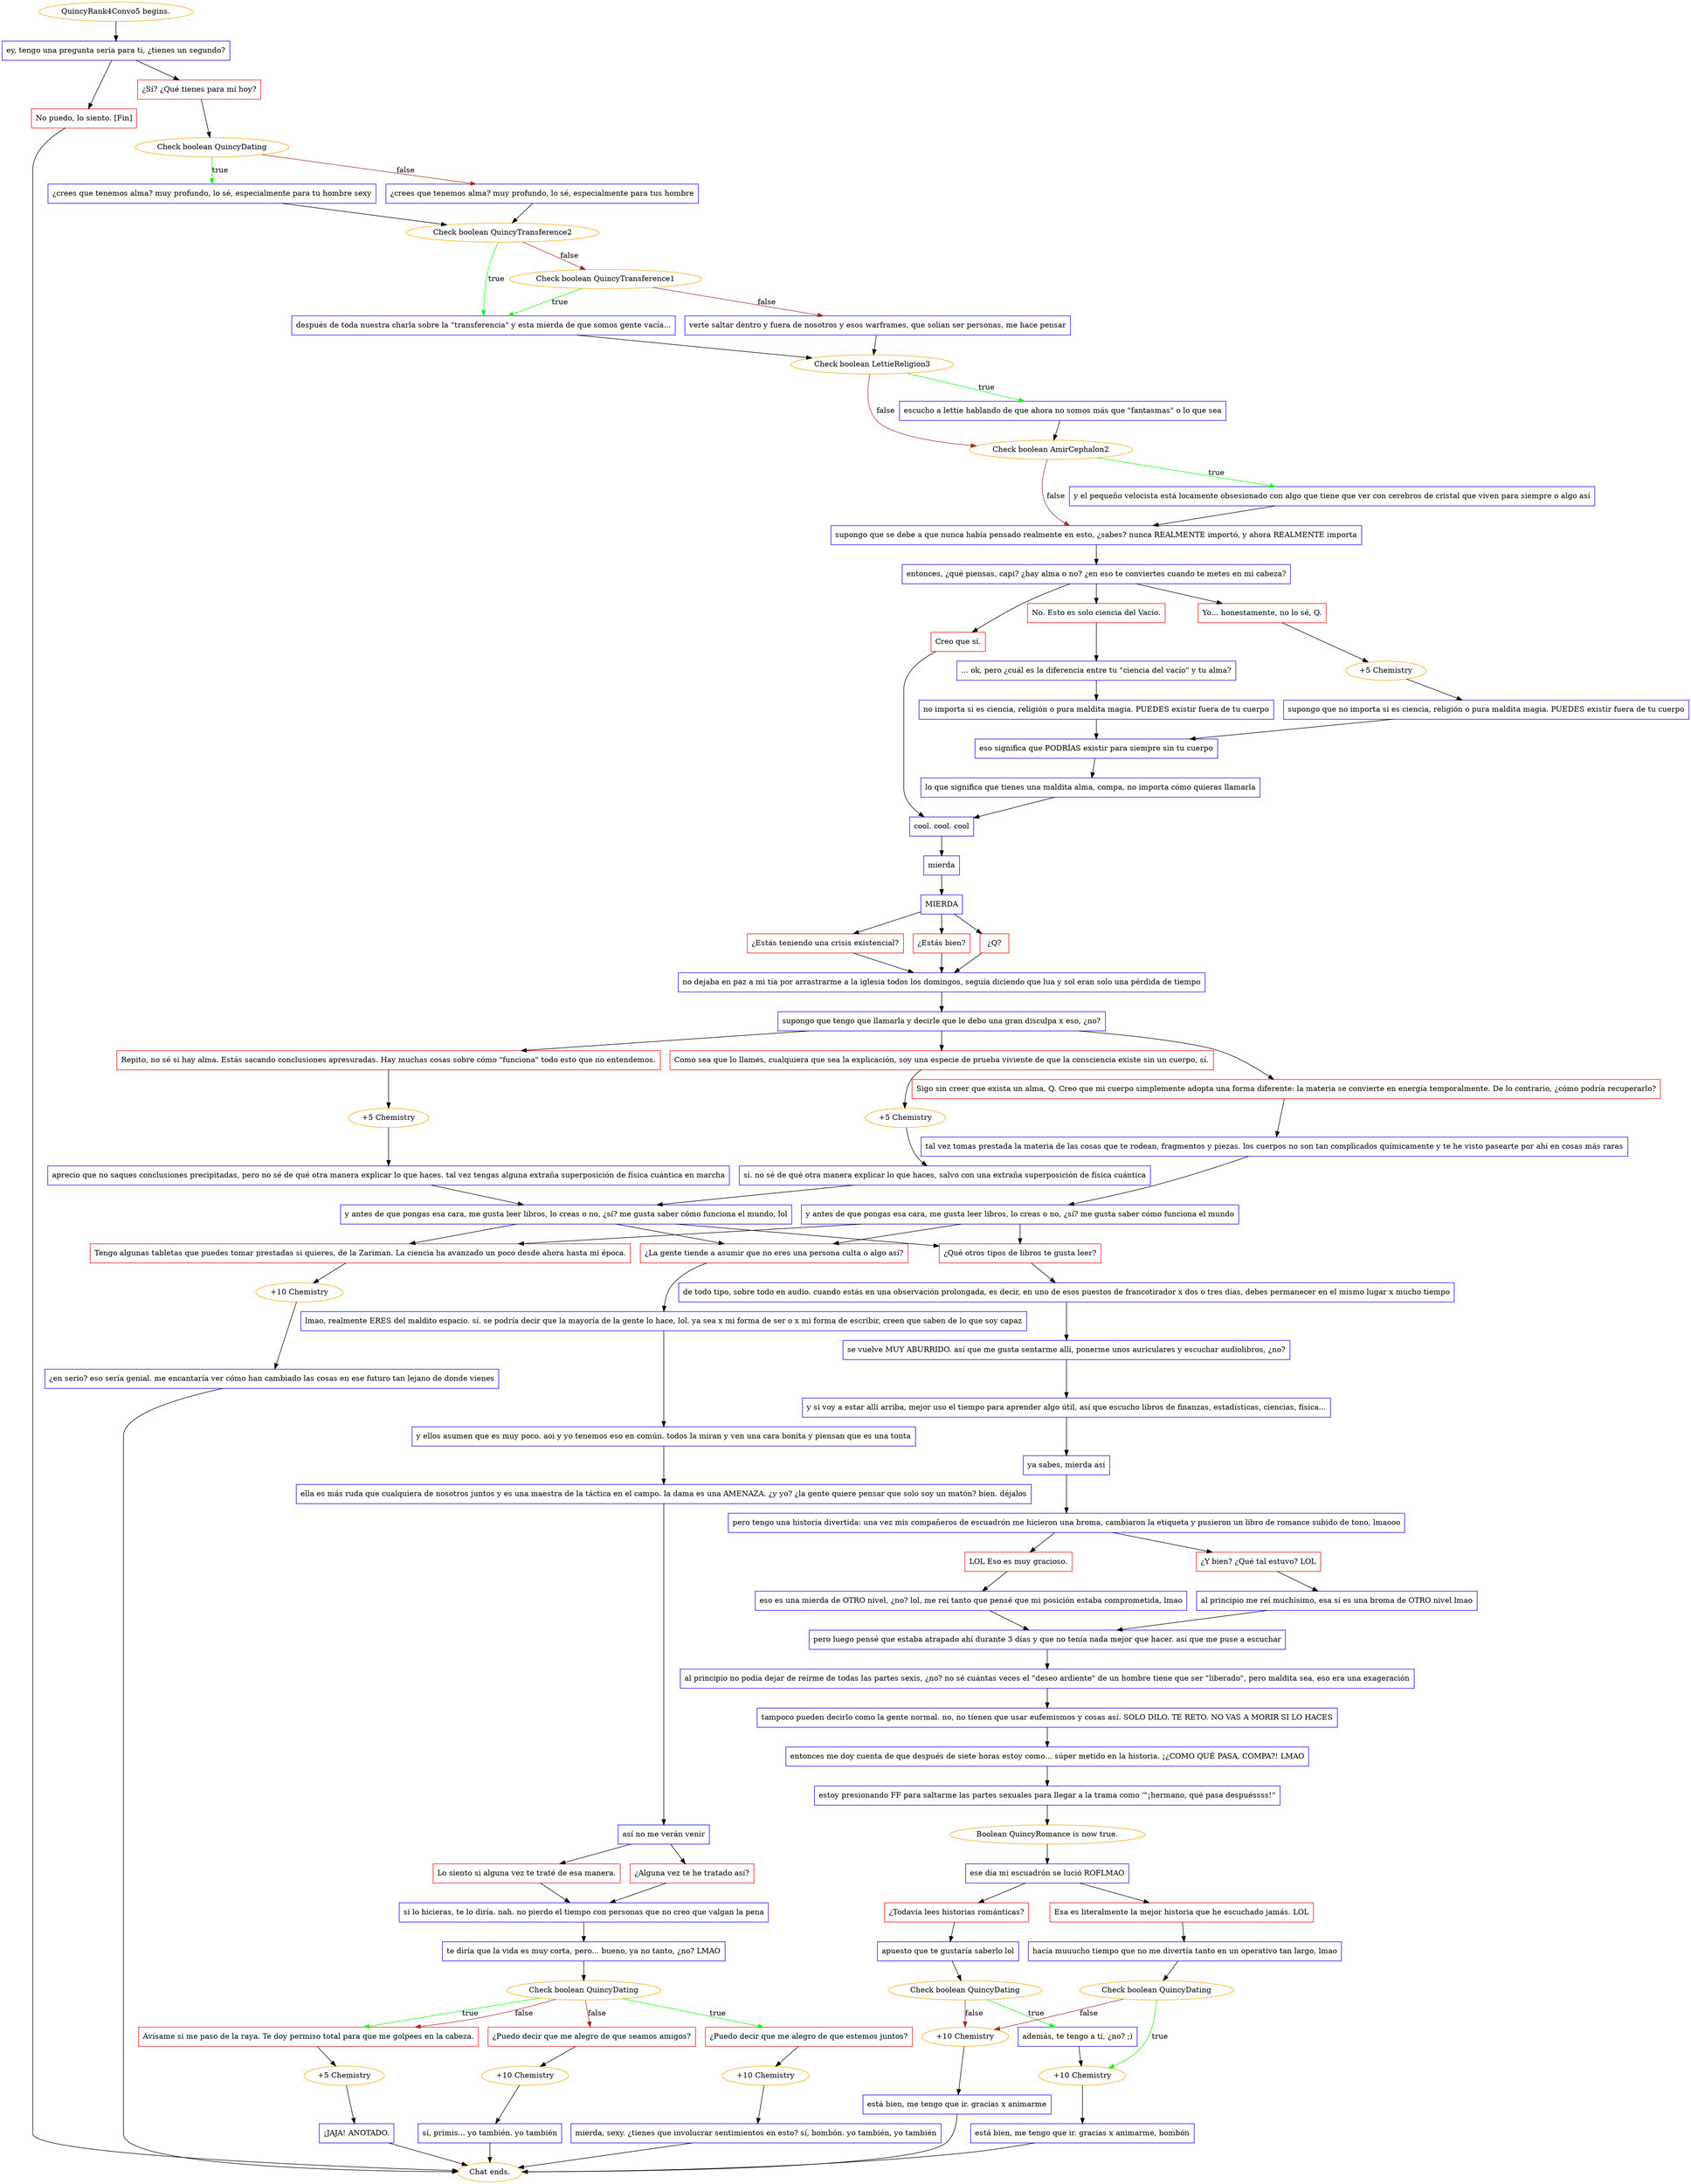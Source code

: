 digraph {
	"QuincyRank4Convo5 begins." [color=orange];
		"QuincyRank4Convo5 begins." -> j1029721307;
	j1029721307 [label="ey, tengo una pregunta seria para ti, ¿tienes un segundo?",shape=box,color=blue];
		j1029721307 -> j605563490;
		j1029721307 -> j2984107698;
	j605563490 [label="¿Sí? ¿Qué tienes para mí hoy?",shape=box,color=red];
		j605563490 -> j3530100524;
	j2984107698 [label="No puedo, lo siento. [Fin]",shape=box,color=red];
		j2984107698 -> "Chat ends.";
	j3530100524 [label="Check boolean QuincyDating",color=orange];
		j3530100524 -> j3629428757 [label=true,color=green];
		j3530100524 -> j1414011991 [label=false,color=brown];
	"Chat ends." [color=orange];
	j3629428757 [label="¿crees que tenemos alma? muy profundo, lo sé, especialmente para tu hombre sexy",shape=box,color=blue];
		j3629428757 -> j259806786;
	j1414011991 [label="¿crees que tenemos alma? muy profundo, lo sé, especialmente para tus hombre",shape=box,color=blue];
		j1414011991 -> j259806786;
	j259806786 [label="Check boolean QuincyTransference2",color=orange];
		j259806786 -> j1450554356 [label=true,color=green];
		j259806786 -> j1149771852 [label=false,color=brown];
	j1450554356 [label="después de toda nuestra charla sobre la \"transferencia\" y esta mierda de que somos gente vacía...",shape=box,color=blue];
		j1450554356 -> j2783557560;
	j1149771852 [label="Check boolean QuincyTransference1",color=orange];
		j1149771852 -> j1450554356 [label=true,color=green];
		j1149771852 -> j1819722836 [label=false,color=brown];
	j2783557560 [label="Check boolean LettieReligion3",color=orange];
		j2783557560 -> j75553760 [label=true,color=green];
		j2783557560 -> j1211153634 [label=false,color=brown];
	j1819722836 [label="verte saltar dentro y fuera de nosotros y esos warframes, que solían ser personas, me hace pensar",shape=box,color=blue];
		j1819722836 -> j2783557560;
	j75553760 [label="escucho a lettie hablando de que ahora no somos más que \"fantasmas\" o lo que sea",shape=box,color=blue];
		j75553760 -> j1211153634;
	j1211153634 [label="Check boolean AmirCephalon2",color=orange];
		j1211153634 -> j2679204088 [label=true,color=green];
		j1211153634 -> j2547016978 [label=false,color=brown];
	j2679204088 [label="y el pequeño velocista está locamente obsesionado con algo que tiene que ver con cerebros de cristal que viven para siempre o algo así",shape=box,color=blue];
		j2679204088 -> j2547016978;
	j2547016978 [label="supongo que se debe a que nunca había pensado realmente en esto, ¿sabes? nunca REALMENTE importó, y ahora REALMENTE importa",shape=box,color=blue];
		j2547016978 -> j12138177;
	j12138177 [label="entonces, ¿qué piensas, capi? ¿hay alma o no? ¿en eso te conviertes cuando te metes en mi cabeza?",shape=box,color=blue];
		j12138177 -> j2486137921;
		j12138177 -> j1794031136;
		j12138177 -> j4110955844;
	j2486137921 [label="Creo que sí.",shape=box,color=red];
		j2486137921 -> j3932808777;
	j1794031136 [label="No. Esto es solo ciencia del Vacío.",shape=box,color=red];
		j1794031136 -> j869889088;
	j4110955844 [label="Yo... honestamente, no lo sé, Q.",shape=box,color=red];
		j4110955844 -> j1115914341;
	j3932808777 [label="cool. cool. cool",shape=box,color=blue];
		j3932808777 -> j1135339149;
	j869889088 [label="... ok, pero ¿cuál es la diferencia entre tu \"ciencia del vacío\" y tu alma?",shape=box,color=blue];
		j869889088 -> j3220620692;
	j1115914341 [label="+5 Chemistry",color=orange];
		j1115914341 -> j2574997081;
	j1135339149 [label="mierda",shape=box,color=blue];
		j1135339149 -> j2626501220;
	j3220620692 [label="no importa si es ciencia, religión o pura maldita magia. PUEDES existir fuera de tu cuerpo",shape=box,color=blue];
		j3220620692 -> j3722747105;
	j2574997081 [label="supongo que no importa si es ciencia, religión o pura maldita magia. PUEDES existir fuera de tu cuerpo",shape=box,color=blue];
		j2574997081 -> j3722747105;
	j2626501220 [label="MIERDA",shape=box,color=blue];
		j2626501220 -> j106918609;
		j2626501220 -> j4185115769;
		j2626501220 -> j3745592717;
	j3722747105 [label="eso significa que PODRÍAS existir para siempre sin tu cuerpo",shape=box,color=blue];
		j3722747105 -> j745652156;
	j106918609 [label="¿Estás teniendo una crisis existencial?",shape=box,color=red];
		j106918609 -> j1233037911;
	j4185115769 [label="¿Estás bien?",shape=box,color=red];
		j4185115769 -> j1233037911;
	j3745592717 [label="¿Q?",shape=box,color=red];
		j3745592717 -> j1233037911;
	j745652156 [label="lo que significa que tienes una maldita alma, compa, no importa cómo quieras llamarla",shape=box,color=blue];
		j745652156 -> j3932808777;
	j1233037911 [label="no dejaba en paz a mi tía por arrastrarme a la iglesia todos los domingos, seguía diciendo que lua y sol eran solo una pérdida de tiempo",shape=box,color=blue];
		j1233037911 -> j1296114527;
	j1296114527 [label="supongo que tengo que llamarla y decirle que le debo una gran disculpa x eso, ¿no?",shape=box,color=blue];
		j1296114527 -> j4041817196;
		j1296114527 -> j1876789079;
		j1296114527 -> j3744591060;
	j4041817196 [label="Como sea que lo llames, cualquiera que sea la explicación, soy una especie de prueba viviente de que la consciencia existe sin un cuerpo, sí.",shape=box,color=red];
		j4041817196 -> j4127681120;
	j1876789079 [label="Repito, no sé si hay alma. Estás sacando conclusiones apresuradas. Hay muchas cosas sobre cómo \"funciona\" todo esto que no entendemos.",shape=box,color=red];
		j1876789079 -> j1893391799;
	j3744591060 [label="Sigo sin creer que exista un alma, Q. Creo que mi cuerpo simplemente adopta una forma diferente: la materia se convierte en energía temporalmente. De lo contrario, ¿cómo podría recuperarlo?",shape=box,color=red];
		j3744591060 -> j1827965197;
	j4127681120 [label="+5 Chemistry",color=orange];
		j4127681120 -> j1975870306;
	j1893391799 [label="+5 Chemistry",color=orange];
		j1893391799 -> j1685790013;
	j1827965197 [label="tal vez tomas prestada la materia de las cosas que te rodean, fragmentos y piezas. los cuerpos no son tan complicados químicamente y te he visto pasearte por ahí en cosas más raras",shape=box,color=blue];
		j1827965197 -> j1409015806;
	j1975870306 [label="sí. no sé de qué otra manera explicar lo que haces, salvo con una extraña superposición de física cuántica",shape=box,color=blue];
		j1975870306 -> j305584828;
	j1685790013 [label="aprecio que no saques conclusiones precipitadas, pero no sé de qué otra manera explicar lo que haces. tal vez tengas alguna extraña superposición de física cuántica en marcha",shape=box,color=blue];
		j1685790013 -> j305584828;
	j1409015806 [label="y antes de que pongas esa cara, me gusta leer libros, lo creas o no, ¿sí? me gusta saber cómo funciona el mundo",shape=box,color=blue];
		j1409015806 -> j3686206545;
		j1409015806 -> j3432155692;
		j1409015806 -> j3062974174;
	j305584828 [label="y antes de que pongas esa cara, me gusta leer libros, lo creas o no, ¿sí? me gusta saber cómo funciona el mundo, lol",shape=box,color=blue];
		j305584828 -> j3686206545;
		j305584828 -> j3432155692;
		j305584828 -> j3062974174;
	j3686206545 [label="Tengo algunas tabletas que puedes tomar prestadas si quieres, de la Zariman. La ciencia ha avanzado un poco desde ahora hasta mi época.",shape=box,color=red];
		j3686206545 -> j1770205743;
	j3432155692 [label="¿Qué otros tipos de libros te gusta leer?",shape=box,color=red];
		j3432155692 -> j3408924275;
	j3062974174 [label="¿La gente tiende a asumir que no eres una persona culta o algo así?",shape=box,color=red];
		j3062974174 -> j3396444025;
	j1770205743 [label="+10 Chemistry",color=orange];
		j1770205743 -> j1987377782;
	j3408924275 [label="de todo tipo, sobre todo en audio. cuando estás en una observación prolongada, es decir, en uno de esos puestos de francotirador x dos o tres días, debes permanecer en el mismo lugar x mucho tiempo",shape=box,color=blue];
		j3408924275 -> j846056358;
	j3396444025 [label="lmao, realmente ERES del maldito espacio. sí. se podría decir que la mayoría de la gente lo hace, lol. ya sea x mi forma de ser o x mi forma de escribir, creen que saben de lo que soy capaz",shape=box,color=blue];
		j3396444025 -> j553056911;
	j1987377782 [label="¿en serio? eso sería genial. me encantaría ver cómo han cambiado las cosas en ese futuro tan lejano de donde vienes",shape=box,color=blue];
		j1987377782 -> "Chat ends.";
	j846056358 [label="se vuelve MUY ABURRIDO. así que me gusta sentarme allí, ponerme unos auriculares y escuchar audiolibros, ¿no?",shape=box,color=blue];
		j846056358 -> j2171172603;
	j553056911 [label="y ellos asumen que es muy poco. aoi y yo tenemos eso en común. todos la miran y ven una cara bonita y piensan que es una tonta",shape=box,color=blue];
		j553056911 -> j2353742868;
	j2171172603 [label="y si voy a estar allí arriba, mejor uso el tiempo para aprender algo útil, así que escucho libros de finanzas, estadísticas, ciencias, física...",shape=box,color=blue];
		j2171172603 -> j1250108712;
	j2353742868 [label="ella es más ruda que cualquiera de nosotros juntos y es una maestra de la táctica en el campo. la dama es una AMENAZA. ¿y yo? ¿la gente quiere pensar que solo soy un matón? bien. déjalos",shape=box,color=blue];
		j2353742868 -> j255624426;
	j1250108712 [label="ya sabes, mierda así",shape=box,color=blue];
		j1250108712 -> j1548881166;
	j255624426 [label="así no me verán venir",shape=box,color=blue];
		j255624426 -> j1728858621;
		j255624426 -> j3325107561;
	j1548881166 [label="pero tengo una historia divertida: una vez mis compañeros de escuadrón me hicieron una broma, cambiaron la etiqueta y pusieron un libro de romance subido de tono, lmaooo",shape=box,color=blue];
		j1548881166 -> j3711073030;
		j1548881166 -> j2985682638;
	j1728858621 [label="¿Alguna vez te he tratado así?",shape=box,color=red];
		j1728858621 -> j536542368;
	j3325107561 [label="Lo siento si alguna vez te traté de esa manera.",shape=box,color=red];
		j3325107561 -> j536542368;
	j3711073030 [label="LOL Eso es muy gracioso.",shape=box,color=red];
		j3711073030 -> j1814936470;
	j2985682638 [label="¿Y bien? ¿Qué tal estuvo? LOL",shape=box,color=red];
		j2985682638 -> j1150911593;
	j536542368 [label="si lo hicieras, te lo diría. nah. no pierdo el tiempo con personas que no creo que valgan la pena",shape=box,color=blue];
		j536542368 -> j440700053;
	j1814936470 [label="eso es una mierda de OTRO nivel, ¿no? lol, me reí tanto que pensé que mi posición estaba comprometida, lmao",shape=box,color=blue];
		j1814936470 -> j4209773817;
	j1150911593 [label="al principio me reí muchísimo, esa sí es una broma de OTRO nivel lmao",shape=box,color=blue];
		j1150911593 -> j4209773817;
	j440700053 [label="te diría que la vida es muy corta, pero... bueno, ya no tanto, ¿no? LMAO",shape=box,color=blue];
		j440700053 -> j2261954600;
	j4209773817 [label="pero luego pensé que estaba atrapado ahí durante 3 días y que no tenía nada mejor que hacer. así que me puse a escuchar",shape=box,color=blue];
		j4209773817 -> j3061939434;
	j2261954600 [label="Check boolean QuincyDating",color=orange];
		j2261954600 -> j833758734 [label=true,color=green];
		j2261954600 -> j2853541186 [label=true,color=green];
		j2261954600 -> j1713968665 [label=false,color=brown];
		j2261954600 -> j2853541186 [label=false,color=brown];
	j3061939434 [label="al principio no podía dejar de reírme de todas las partes sexis, ¿no? no sé cuántas veces el \"deseo ardiente\" de un hombre tiene que ser \"liberado\", pero maldita sea, eso era una exageración",shape=box,color=blue];
		j3061939434 -> j3921911396;
	j833758734 [label="¿Puedo decir que me alegro de que estemos juntos?",shape=box,color=red];
		j833758734 -> j2024459277;
	j2853541186 [label="Avísame si me paso de la raya. Te doy permiso total para que me golpees en la cabeza.",shape=box,color=red];
		j2853541186 -> j861825752;
	j1713968665 [label="¿Puedo decir que me alegro de que seamos amigos?",shape=box,color=red];
		j1713968665 -> j1431998165;
	j3921911396 [label="tampoco pueden decirlo como la gente normal. no, no tienen que usar eufemismos y cosas así. SOLO DILO. TE RETO. NO VAS A MORIR SI LO HACES",shape=box,color=blue];
		j3921911396 -> j3223330695;
	j2024459277 [label="+10 Chemistry",color=orange];
		j2024459277 -> j1014621019;
	j861825752 [label="+5 Chemistry",color=orange];
		j861825752 -> j157559558;
	j1431998165 [label="+10 Chemistry",color=orange];
		j1431998165 -> j65971534;
	j3223330695 [label="entonces me doy cuenta de que después de siete horas estoy como... súper metido en la historia. ¡¿COMO QUÉ PASA, COMPA?! LMAO",shape=box,color=blue];
		j3223330695 -> j2587851635;
	j1014621019 [label="mierda, sexy. ¿tienes que involucrar sentimientos en esto? sí, bombón. yo también, yo también",shape=box,color=blue];
		j1014621019 -> "Chat ends.";
	j157559558 [label="¡JAJA! ANOTADO.",shape=box,color=blue];
		j157559558 -> "Chat ends.";
	j65971534 [label="sí, primis... yo también. yo también",shape=box,color=blue];
		j65971534 -> "Chat ends.";
	j2587851635 [label="estoy presionando FF para saltarme las partes sexuales para llegar a la trama como '\"¡hermano, qué pasa despuéssss!\"",shape=box,color=blue];
		j2587851635 -> j2705042717;
	j2705042717 [label="Boolean QuincyRomance is now true.",color=orange];
		j2705042717 -> j3902144304;
	j3902144304 [label="ese día mi escuadrón se lució ROFLMAO",shape=box,color=blue];
		j3902144304 -> j823523611;
		j3902144304 -> j2843931135;
	j823523611 [label="¿Todavía lees historias románticas?",shape=box,color=red];
		j823523611 -> j4063397078;
	j2843931135 [label="Esa es literalmente la mejor historia que he escuchado jamás. LOL",shape=box,color=red];
		j2843931135 -> j3753764985;
	j4063397078 [label="apuesto que te gustaría saberlo lol",shape=box,color=blue];
		j4063397078 -> j349086041;
	j3753764985 [label="hacía muuucho tiempo que no me divertía tanto en un operativo tan largo, lmao",shape=box,color=blue];
		j3753764985 -> j1928793629;
	j349086041 [label="Check boolean QuincyDating",color=orange];
		j349086041 -> j753331499 [label=true,color=green];
		j349086041 -> j2978819968 [label=false,color=brown];
	j1928793629 [label="Check boolean QuincyDating",color=orange];
		j1928793629 -> j2194399329 [label=true,color=green];
		j1928793629 -> j2978819968 [label=false,color=brown];
	j753331499 [label="además, te tengo a ti, ¿no? ;)",shape=box,color=blue];
		j753331499 -> j2194399329;
	j2978819968 [label="+10 Chemistry",color=orange];
		j2978819968 -> j3906931925;
	j2194399329 [label="+10 Chemistry",color=orange];
		j2194399329 -> j857864022;
	j3906931925 [label="está bien, me tengo que ir. gracias x animarme",shape=box,color=blue];
		j3906931925 -> "Chat ends.";
	j857864022 [label="está bien, me tengo que ir. gracias x animarme, bombón",shape=box,color=blue];
		j857864022 -> "Chat ends.";
}